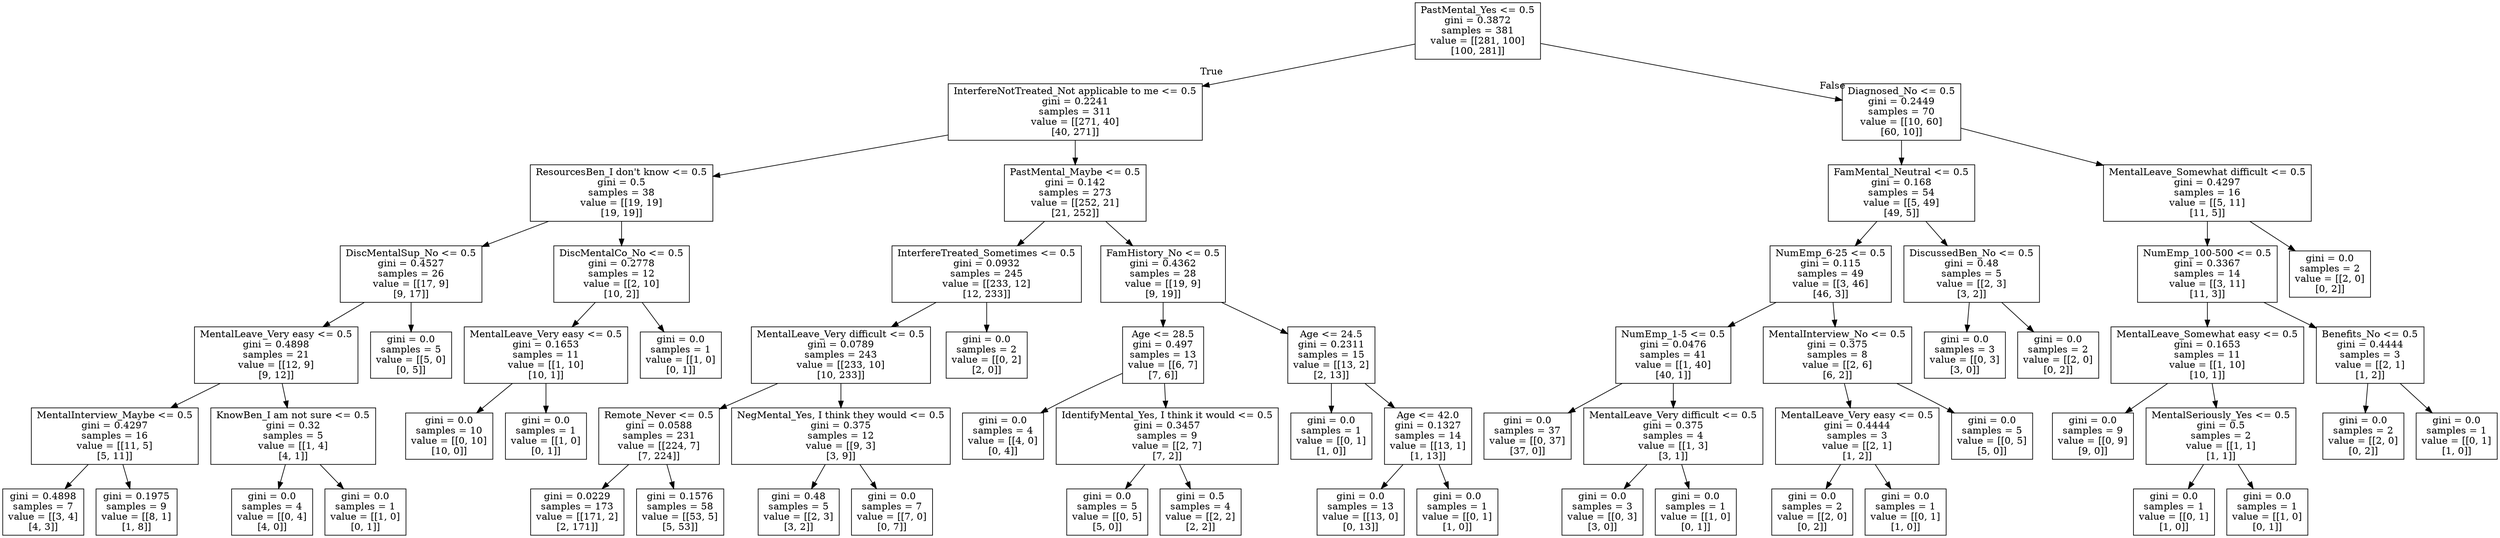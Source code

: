 digraph Tree {
node [shape=box] ;
0 [label="PastMental_Yes <= 0.5\ngini = 0.3872\nsamples = 381\nvalue = [[281, 100]\n[100, 281]]"] ;
1 [label="InterfereNotTreated_Not applicable to me <= 0.5\ngini = 0.2241\nsamples = 311\nvalue = [[271, 40]\n[40, 271]]"] ;
0 -> 1 [labeldistance=2.5, labelangle=45, headlabel="True"] ;
2 [label="ResourcesBen_I don't know <= 0.5\ngini = 0.5\nsamples = 38\nvalue = [[19, 19]\n[19, 19]]"] ;
1 -> 2 ;
3 [label="DiscMentalSup_No <= 0.5\ngini = 0.4527\nsamples = 26\nvalue = [[17, 9]\n[9, 17]]"] ;
2 -> 3 ;
4 [label="MentalLeave_Very easy <= 0.5\ngini = 0.4898\nsamples = 21\nvalue = [[12, 9]\n[9, 12]]"] ;
3 -> 4 ;
5 [label="MentalInterview_Maybe <= 0.5\ngini = 0.4297\nsamples = 16\nvalue = [[11, 5]\n[5, 11]]"] ;
4 -> 5 ;
6 [label="gini = 0.4898\nsamples = 7\nvalue = [[3, 4]\n[4, 3]]"] ;
5 -> 6 ;
7 [label="gini = 0.1975\nsamples = 9\nvalue = [[8, 1]\n[1, 8]]"] ;
5 -> 7 ;
8 [label="KnowBen_I am not sure <= 0.5\ngini = 0.32\nsamples = 5\nvalue = [[1, 4]\n[4, 1]]"] ;
4 -> 8 ;
9 [label="gini = 0.0\nsamples = 4\nvalue = [[0, 4]\n[4, 0]]"] ;
8 -> 9 ;
10 [label="gini = 0.0\nsamples = 1\nvalue = [[1, 0]\n[0, 1]]"] ;
8 -> 10 ;
11 [label="gini = 0.0\nsamples = 5\nvalue = [[5, 0]\n[0, 5]]"] ;
3 -> 11 ;
12 [label="DiscMentalCo_No <= 0.5\ngini = 0.2778\nsamples = 12\nvalue = [[2, 10]\n[10, 2]]"] ;
2 -> 12 ;
13 [label="MentalLeave_Very easy <= 0.5\ngini = 0.1653\nsamples = 11\nvalue = [[1, 10]\n[10, 1]]"] ;
12 -> 13 ;
14 [label="gini = 0.0\nsamples = 10\nvalue = [[0, 10]\n[10, 0]]"] ;
13 -> 14 ;
15 [label="gini = 0.0\nsamples = 1\nvalue = [[1, 0]\n[0, 1]]"] ;
13 -> 15 ;
16 [label="gini = 0.0\nsamples = 1\nvalue = [[1, 0]\n[0, 1]]"] ;
12 -> 16 ;
17 [label="PastMental_Maybe <= 0.5\ngini = 0.142\nsamples = 273\nvalue = [[252, 21]\n[21, 252]]"] ;
1 -> 17 ;
18 [label="InterfereTreated_Sometimes <= 0.5\ngini = 0.0932\nsamples = 245\nvalue = [[233, 12]\n[12, 233]]"] ;
17 -> 18 ;
19 [label="MentalLeave_Very difficult <= 0.5\ngini = 0.0789\nsamples = 243\nvalue = [[233, 10]\n[10, 233]]"] ;
18 -> 19 ;
20 [label="Remote_Never <= 0.5\ngini = 0.0588\nsamples = 231\nvalue = [[224, 7]\n[7, 224]]"] ;
19 -> 20 ;
21 [label="gini = 0.0229\nsamples = 173\nvalue = [[171, 2]\n[2, 171]]"] ;
20 -> 21 ;
22 [label="gini = 0.1576\nsamples = 58\nvalue = [[53, 5]\n[5, 53]]"] ;
20 -> 22 ;
23 [label="NegMental_Yes, I think they would <= 0.5\ngini = 0.375\nsamples = 12\nvalue = [[9, 3]\n[3, 9]]"] ;
19 -> 23 ;
24 [label="gini = 0.48\nsamples = 5\nvalue = [[2, 3]\n[3, 2]]"] ;
23 -> 24 ;
25 [label="gini = 0.0\nsamples = 7\nvalue = [[7, 0]\n[0, 7]]"] ;
23 -> 25 ;
26 [label="gini = 0.0\nsamples = 2\nvalue = [[0, 2]\n[2, 0]]"] ;
18 -> 26 ;
27 [label="FamHistory_No <= 0.5\ngini = 0.4362\nsamples = 28\nvalue = [[19, 9]\n[9, 19]]"] ;
17 -> 27 ;
28 [label="Age <= 28.5\ngini = 0.497\nsamples = 13\nvalue = [[6, 7]\n[7, 6]]"] ;
27 -> 28 ;
29 [label="gini = 0.0\nsamples = 4\nvalue = [[4, 0]\n[0, 4]]"] ;
28 -> 29 ;
30 [label="IdentifyMental_Yes, I think it would <= 0.5\ngini = 0.3457\nsamples = 9\nvalue = [[2, 7]\n[7, 2]]"] ;
28 -> 30 ;
31 [label="gini = 0.0\nsamples = 5\nvalue = [[0, 5]\n[5, 0]]"] ;
30 -> 31 ;
32 [label="gini = 0.5\nsamples = 4\nvalue = [[2, 2]\n[2, 2]]"] ;
30 -> 32 ;
33 [label="Age <= 24.5\ngini = 0.2311\nsamples = 15\nvalue = [[13, 2]\n[2, 13]]"] ;
27 -> 33 ;
34 [label="gini = 0.0\nsamples = 1\nvalue = [[0, 1]\n[1, 0]]"] ;
33 -> 34 ;
35 [label="Age <= 42.0\ngini = 0.1327\nsamples = 14\nvalue = [[13, 1]\n[1, 13]]"] ;
33 -> 35 ;
36 [label="gini = 0.0\nsamples = 13\nvalue = [[13, 0]\n[0, 13]]"] ;
35 -> 36 ;
37 [label="gini = 0.0\nsamples = 1\nvalue = [[0, 1]\n[1, 0]]"] ;
35 -> 37 ;
38 [label="Diagnosed_No <= 0.5\ngini = 0.2449\nsamples = 70\nvalue = [[10, 60]\n[60, 10]]"] ;
0 -> 38 [labeldistance=2.5, labelangle=-45, headlabel="False"] ;
39 [label="FamMental_Neutral <= 0.5\ngini = 0.168\nsamples = 54\nvalue = [[5, 49]\n[49, 5]]"] ;
38 -> 39 ;
40 [label="NumEmp_6-25 <= 0.5\ngini = 0.115\nsamples = 49\nvalue = [[3, 46]\n[46, 3]]"] ;
39 -> 40 ;
41 [label="NumEmp_1-5 <= 0.5\ngini = 0.0476\nsamples = 41\nvalue = [[1, 40]\n[40, 1]]"] ;
40 -> 41 ;
42 [label="gini = 0.0\nsamples = 37\nvalue = [[0, 37]\n[37, 0]]"] ;
41 -> 42 ;
43 [label="MentalLeave_Very difficult <= 0.5\ngini = 0.375\nsamples = 4\nvalue = [[1, 3]\n[3, 1]]"] ;
41 -> 43 ;
44 [label="gini = 0.0\nsamples = 3\nvalue = [[0, 3]\n[3, 0]]"] ;
43 -> 44 ;
45 [label="gini = 0.0\nsamples = 1\nvalue = [[1, 0]\n[0, 1]]"] ;
43 -> 45 ;
46 [label="MentalInterview_No <= 0.5\ngini = 0.375\nsamples = 8\nvalue = [[2, 6]\n[6, 2]]"] ;
40 -> 46 ;
47 [label="MentalLeave_Very easy <= 0.5\ngini = 0.4444\nsamples = 3\nvalue = [[2, 1]\n[1, 2]]"] ;
46 -> 47 ;
48 [label="gini = 0.0\nsamples = 2\nvalue = [[2, 0]\n[0, 2]]"] ;
47 -> 48 ;
49 [label="gini = 0.0\nsamples = 1\nvalue = [[0, 1]\n[1, 0]]"] ;
47 -> 49 ;
50 [label="gini = 0.0\nsamples = 5\nvalue = [[0, 5]\n[5, 0]]"] ;
46 -> 50 ;
51 [label="DiscussedBen_No <= 0.5\ngini = 0.48\nsamples = 5\nvalue = [[2, 3]\n[3, 2]]"] ;
39 -> 51 ;
52 [label="gini = 0.0\nsamples = 3\nvalue = [[0, 3]\n[3, 0]]"] ;
51 -> 52 ;
53 [label="gini = 0.0\nsamples = 2\nvalue = [[2, 0]\n[0, 2]]"] ;
51 -> 53 ;
54 [label="MentalLeave_Somewhat difficult <= 0.5\ngini = 0.4297\nsamples = 16\nvalue = [[5, 11]\n[11, 5]]"] ;
38 -> 54 ;
55 [label="NumEmp_100-500 <= 0.5\ngini = 0.3367\nsamples = 14\nvalue = [[3, 11]\n[11, 3]]"] ;
54 -> 55 ;
56 [label="MentalLeave_Somewhat easy <= 0.5\ngini = 0.1653\nsamples = 11\nvalue = [[1, 10]\n[10, 1]]"] ;
55 -> 56 ;
57 [label="gini = 0.0\nsamples = 9\nvalue = [[0, 9]\n[9, 0]]"] ;
56 -> 57 ;
58 [label="MentalSeriously_Yes <= 0.5\ngini = 0.5\nsamples = 2\nvalue = [[1, 1]\n[1, 1]]"] ;
56 -> 58 ;
59 [label="gini = 0.0\nsamples = 1\nvalue = [[0, 1]\n[1, 0]]"] ;
58 -> 59 ;
60 [label="gini = 0.0\nsamples = 1\nvalue = [[1, 0]\n[0, 1]]"] ;
58 -> 60 ;
61 [label="Benefits_No <= 0.5\ngini = 0.4444\nsamples = 3\nvalue = [[2, 1]\n[1, 2]]"] ;
55 -> 61 ;
62 [label="gini = 0.0\nsamples = 2\nvalue = [[2, 0]\n[0, 2]]"] ;
61 -> 62 ;
63 [label="gini = 0.0\nsamples = 1\nvalue = [[0, 1]\n[1, 0]]"] ;
61 -> 63 ;
64 [label="gini = 0.0\nsamples = 2\nvalue = [[2, 0]\n[0, 2]]"] ;
54 -> 64 ;
}